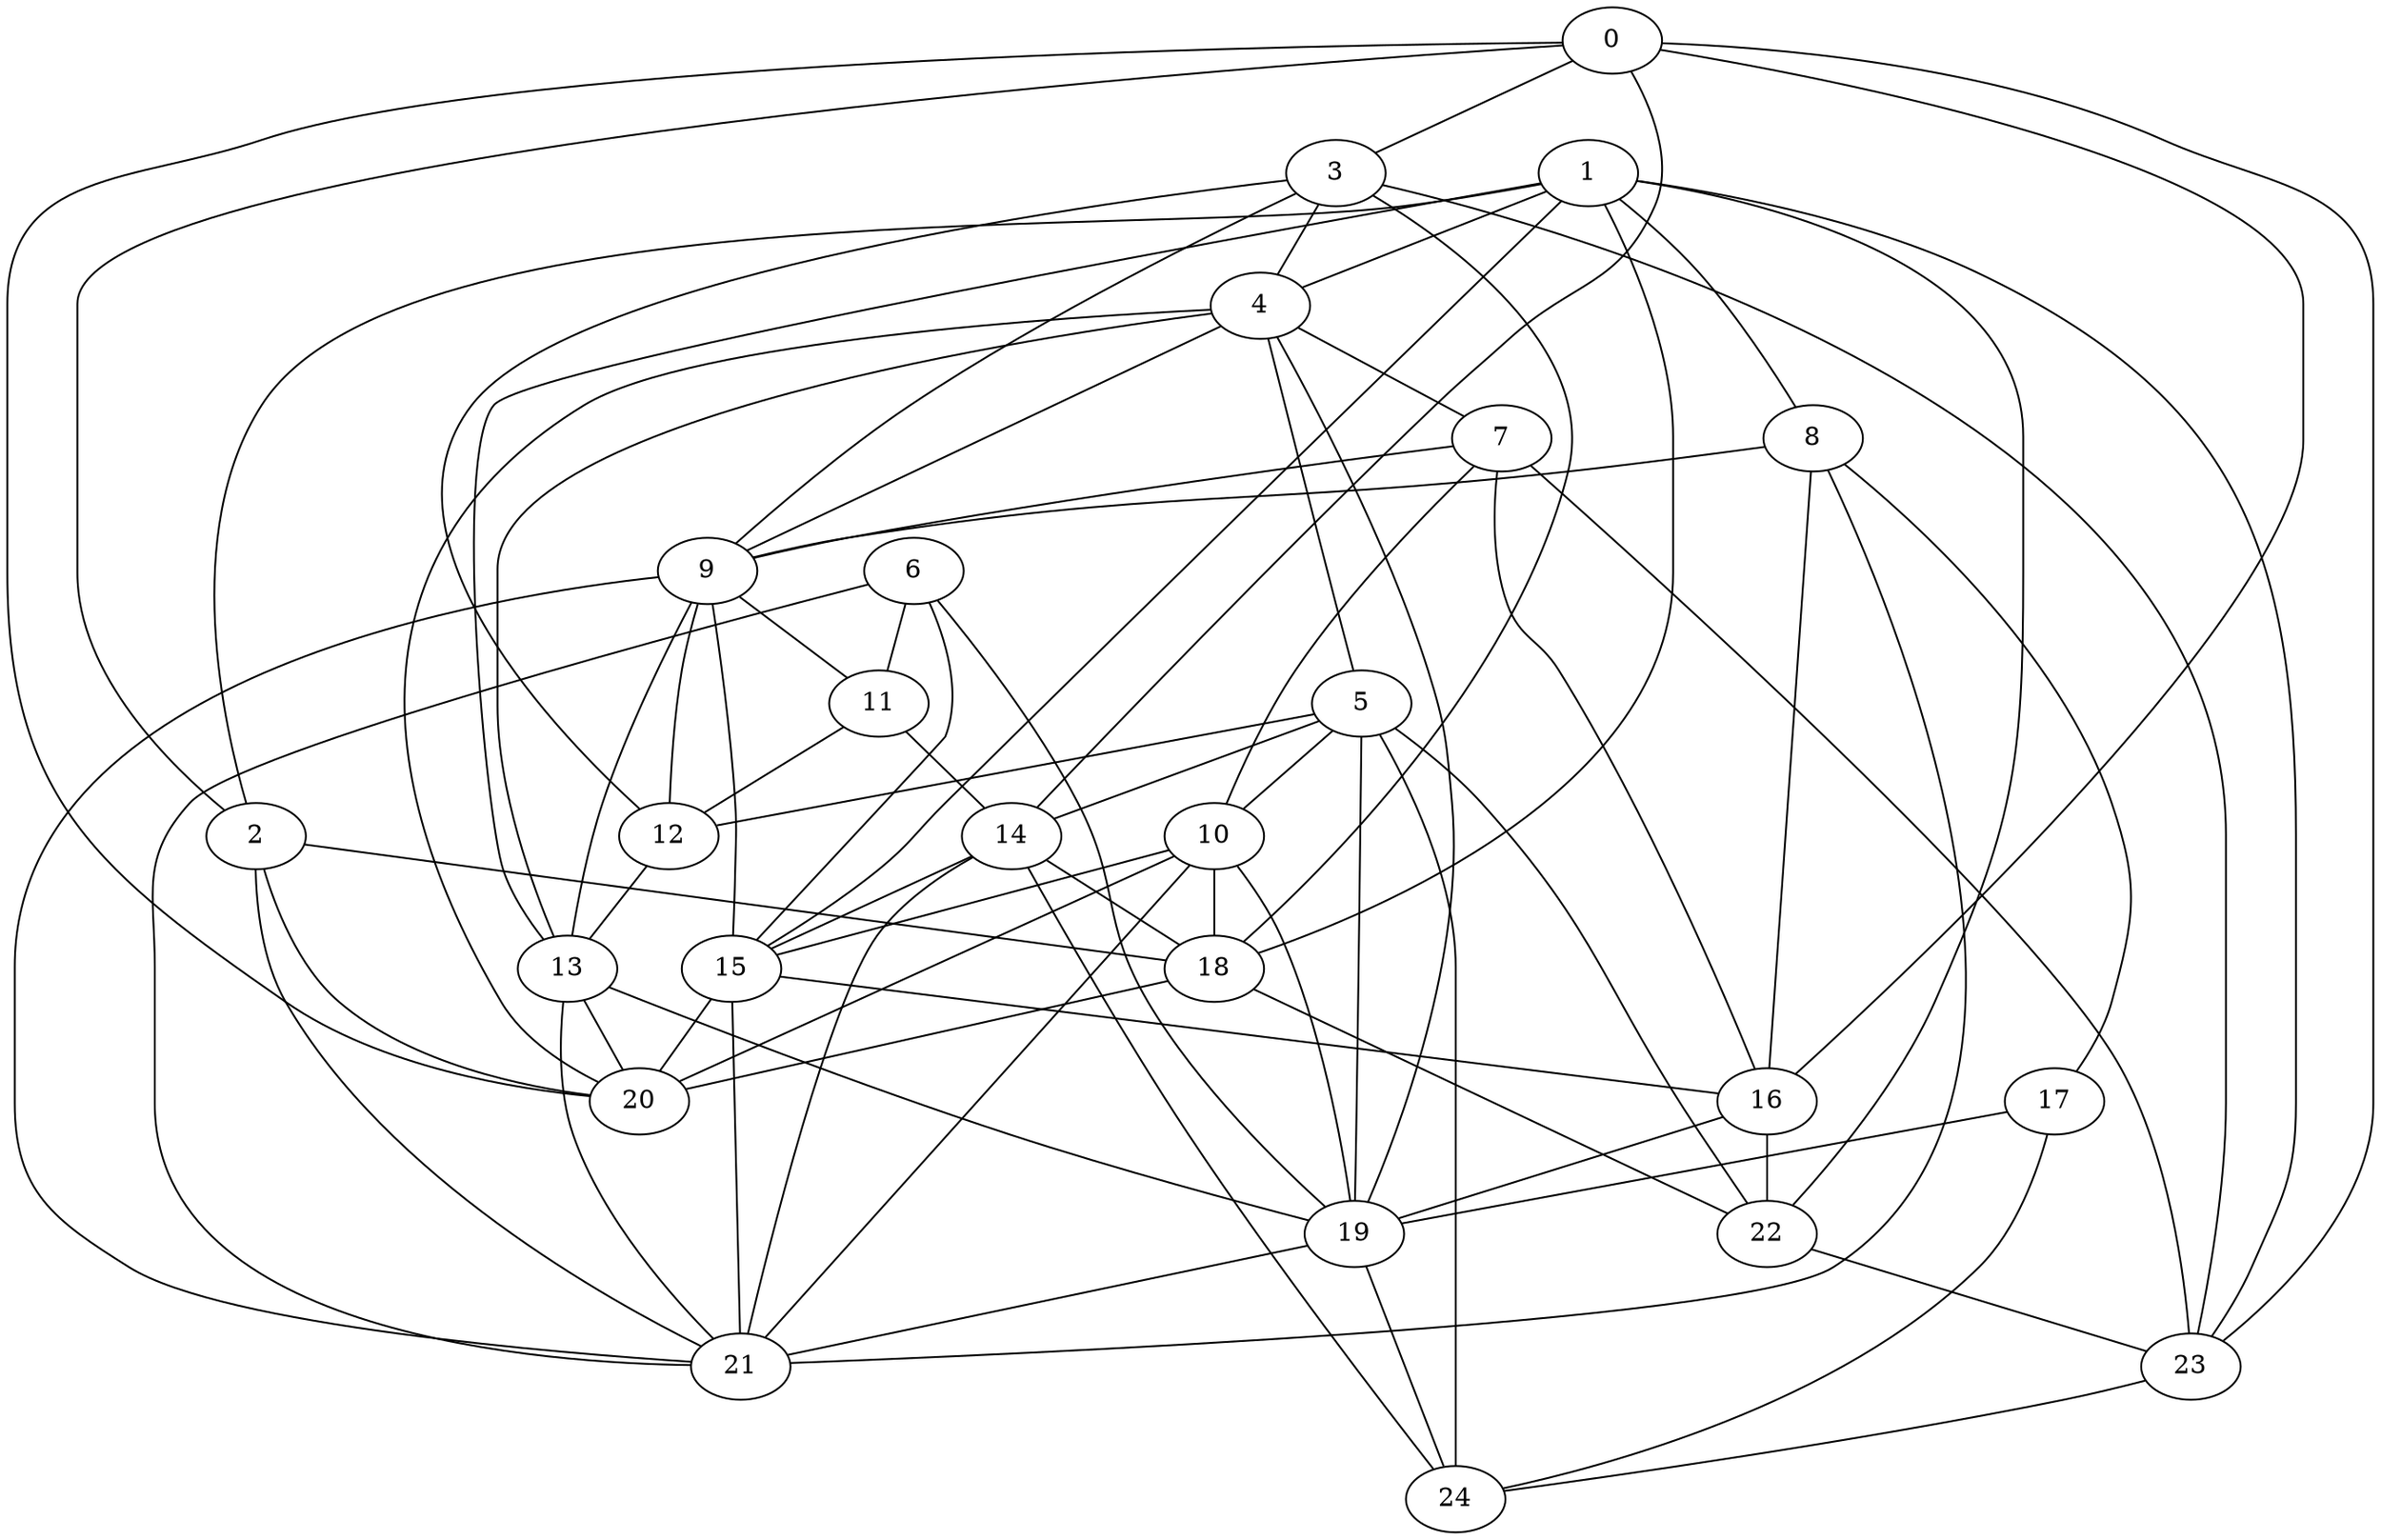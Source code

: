 strict graph "gnp_random_graph(25,0.25)" {
0;
1;
2;
3;
4;
5;
6;
7;
8;
9;
10;
11;
12;
13;
14;
15;
16;
17;
18;
19;
20;
21;
22;
23;
24;
0 -- 2  [is_available=True, prob="0.111774468108"];
0 -- 3  [is_available=True, prob="0.154575229171"];
0 -- 14  [is_available=True, prob="0.950111809557"];
0 -- 16  [is_available=True, prob="0.206300485141"];
0 -- 20  [is_available=True, prob="0.351781720394"];
0 -- 23  [is_available=True, prob="0.187231110256"];
1 -- 2  [is_available=True, prob="0.261988133164"];
1 -- 4  [is_available=True, prob="1.0"];
1 -- 8  [is_available=True, prob="1.0"];
1 -- 13  [is_available=True, prob="0.649906667367"];
1 -- 15  [is_available=True, prob="1.0"];
1 -- 18  [is_available=True, prob="0.985894640331"];
1 -- 22  [is_available=True, prob="1.0"];
1 -- 23  [is_available=True, prob="1.0"];
2 -- 18  [is_available=True, prob="0.209963932568"];
2 -- 20  [is_available=True, prob="0.574592457528"];
2 -- 21  [is_available=True, prob="0.00842018634712"];
3 -- 4  [is_available=True, prob="0.318635311382"];
3 -- 9  [is_available=True, prob="0.858365251245"];
3 -- 12  [is_available=True, prob="1.0"];
3 -- 18  [is_available=True, prob="0.783325773824"];
3 -- 23  [is_available=True, prob="0.02444858348"];
4 -- 5  [is_available=True, prob="1.0"];
4 -- 7  [is_available=True, prob="0.911056106121"];
4 -- 9  [is_available=True, prob="0.903596813815"];
4 -- 13  [is_available=True, prob="1.0"];
4 -- 19  [is_available=True, prob="0.638145021308"];
4 -- 20  [is_available=True, prob="0.124022947989"];
5 -- 10  [is_available=True, prob="1.0"];
5 -- 12  [is_available=True, prob="0.40119416589"];
5 -- 14  [is_available=True, prob="0.354137099366"];
5 -- 19  [is_available=True, prob="0.658183366049"];
5 -- 22  [is_available=True, prob="0.373782669638"];
5 -- 24  [is_available=True, prob="0.729827714905"];
6 -- 19  [is_available=True, prob="0.20082489732"];
6 -- 11  [is_available=True, prob="0.746892970767"];
6 -- 21  [is_available=True, prob="0.747114858221"];
6 -- 15  [is_available=True, prob="0.634336159299"];
7 -- 16  [is_available=True, prob="1.0"];
7 -- 9  [is_available=True, prob="0.986001941751"];
7 -- 10  [is_available=True, prob="0.0844874246201"];
7 -- 23  [is_available=True, prob="0.678405994482"];
8 -- 16  [is_available=True, prob="0.631786337264"];
8 -- 17  [is_available=True, prob="0.458528392844"];
8 -- 21  [is_available=True, prob="0.758528528469"];
8 -- 9  [is_available=True, prob="0.295857633988"];
9 -- 11  [is_available=True, prob="0.323846982305"];
9 -- 12  [is_available=True, prob="1.0"];
9 -- 13  [is_available=True, prob="1.0"];
9 -- 15  [is_available=True, prob="0.993910573458"];
9 -- 21  [is_available=True, prob="0.617542033846"];
10 -- 15  [is_available=True, prob="0.398289934899"];
10 -- 18  [is_available=True, prob="0.871978543687"];
10 -- 19  [is_available=True, prob="0.962681115646"];
10 -- 20  [is_available=True, prob="0.701731314397"];
10 -- 21  [is_available=True, prob="0.192419642905"];
11 -- 12  [is_available=True, prob="1.0"];
11 -- 14  [is_available=True, prob="1.0"];
12 -- 13  [is_available=True, prob="0.805209635309"];
13 -- 19  [is_available=True, prob="0.804436898602"];
13 -- 20  [is_available=True, prob="0.915368932084"];
13 -- 21  [is_available=True, prob="0.452513928544"];
14 -- 15  [is_available=True, prob="0.343263076042"];
14 -- 18  [is_available=True, prob="1.0"];
14 -- 21  [is_available=True, prob="0.516359476567"];
14 -- 24  [is_available=True, prob="0.334238900698"];
15 -- 16  [is_available=True, prob="0.434540535379"];
15 -- 20  [is_available=True, prob="1.0"];
15 -- 21  [is_available=True, prob="0.12860429508"];
16 -- 19  [is_available=True, prob="0.366414778075"];
16 -- 22  [is_available=True, prob="0.524974462218"];
17 -- 24  [is_available=True, prob="0.187205960249"];
17 -- 19  [is_available=True, prob="0.9099701561"];
18 -- 20  [is_available=True, prob="0.857868586147"];
18 -- 22  [is_available=True, prob="0.920441987428"];
19 -- 21  [is_available=True, prob="0.267642922105"];
19 -- 24  [is_available=True, prob="0.941958250887"];
22 -- 23  [is_available=True, prob="0.771895458945"];
23 -- 24  [is_available=True, prob="0.688231973498"];
}
